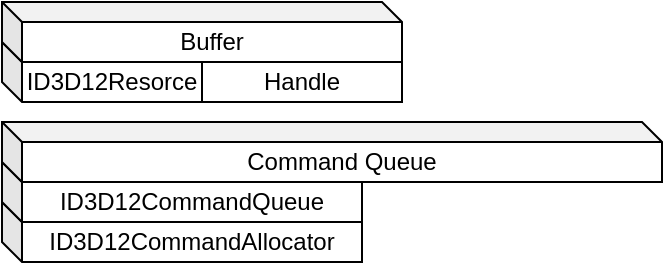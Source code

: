 <mxfile version="22.1.2" type="device">
  <diagram name="Page-1" id="5t1clMd16v7R4lqFn5Er">
    <mxGraphModel dx="523" dy="413" grid="1" gridSize="10" guides="1" tooltips="1" connect="1" arrows="1" fold="1" page="1" pageScale="1" pageWidth="1920" pageHeight="1200" math="0" shadow="0">
      <root>
        <mxCell id="0" />
        <mxCell id="1" parent="0" />
        <mxCell id="MidtZh28Y9T1Phyc58fS-8" value="ID3D12CommandAllocator" style="shape=cube;whiteSpace=wrap;html=1;boundedLbl=1;backgroundOutline=1;darkOpacity=0.05;darkOpacity2=0.1;size=10;" vertex="1" parent="1">
          <mxGeometry x="240" y="500" width="180" height="30" as="geometry" />
        </mxCell>
        <mxCell id="MidtZh28Y9T1Phyc58fS-3" value="Handle" style="shape=cube;whiteSpace=wrap;html=1;boundedLbl=1;backgroundOutline=1;darkOpacity=0.05;darkOpacity2=0.1;size=10;" vertex="1" parent="1">
          <mxGeometry x="330" y="420" width="110" height="30" as="geometry" />
        </mxCell>
        <mxCell id="MidtZh28Y9T1Phyc58fS-2" value="ID3D12Resorce" style="shape=cube;whiteSpace=wrap;html=1;boundedLbl=1;backgroundOutline=1;darkOpacity=0.05;darkOpacity2=0.1;size=10;" vertex="1" parent="1">
          <mxGeometry x="240" y="420" width="100" height="30" as="geometry" />
        </mxCell>
        <mxCell id="MidtZh28Y9T1Phyc58fS-1" value="Buffer" style="shape=cube;whiteSpace=wrap;html=1;boundedLbl=1;backgroundOutline=1;darkOpacity=0.05;darkOpacity2=0.1;size=10;" vertex="1" parent="1">
          <mxGeometry x="240" y="400" width="200" height="30" as="geometry" />
        </mxCell>
        <mxCell id="MidtZh28Y9T1Phyc58fS-6" value="ID3D12CommandQueue" style="shape=cube;whiteSpace=wrap;html=1;boundedLbl=1;backgroundOutline=1;darkOpacity=0.05;darkOpacity2=0.1;size=10;" vertex="1" parent="1">
          <mxGeometry x="240" y="480" width="180" height="30" as="geometry" />
        </mxCell>
        <mxCell id="MidtZh28Y9T1Phyc58fS-7" value="Command Queue" style="shape=cube;whiteSpace=wrap;html=1;boundedLbl=1;backgroundOutline=1;darkOpacity=0.05;darkOpacity2=0.1;size=10;" vertex="1" parent="1">
          <mxGeometry x="240" y="460" width="330" height="30" as="geometry" />
        </mxCell>
      </root>
    </mxGraphModel>
  </diagram>
</mxfile>
